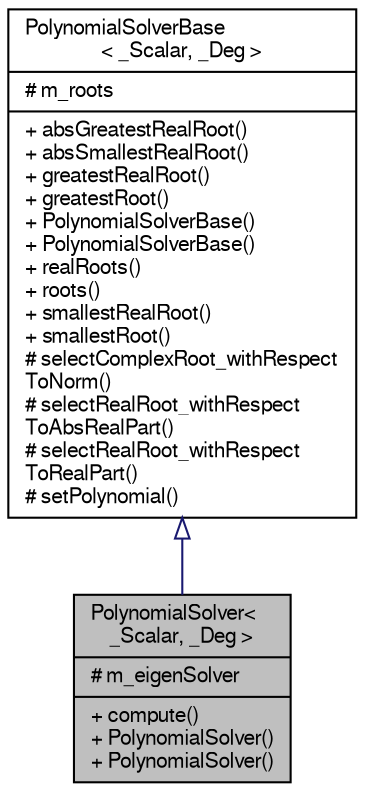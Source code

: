 digraph "PolynomialSolver&lt; _Scalar, _Deg &gt;"
{
  edge [fontname="FreeSans",fontsize="10",labelfontname="FreeSans",labelfontsize="10"];
  node [fontname="FreeSans",fontsize="10",shape=record];
  Node1 [label="{PolynomialSolver\< \l_Scalar, _Deg \>\n|# m_eigenSolver\l|+ compute()\l+ PolynomialSolver()\l+ PolynomialSolver()\l}",height=0.2,width=0.4,color="black", fillcolor="grey75", style="filled" fontcolor="black"];
  Node2 -> Node1 [dir="back",color="midnightblue",fontsize="10",style="solid",arrowtail="onormal",fontname="FreeSans"];
  Node2 [label="{PolynomialSolverBase\l\< _Scalar, _Deg \>\n|# m_roots\l|+ absGreatestRealRoot()\l+ absSmallestRealRoot()\l+ greatestRealRoot()\l+ greatestRoot()\l+ PolynomialSolverBase()\l+ PolynomialSolverBase()\l+ realRoots()\l+ roots()\l+ smallestRealRoot()\l+ smallestRoot()\l# selectComplexRoot_withRespect\lToNorm()\l# selectRealRoot_withRespect\lToAbsRealPart()\l# selectRealRoot_withRespect\lToRealPart()\l# setPolynomial()\l}",height=0.2,width=0.4,color="black", fillcolor="white", style="filled",URL="$classEigen_1_1PolynomialSolverBase.html",tooltip="Defined to be inherited by polynomial solvers: it provides convenient methods such as..."];
}
